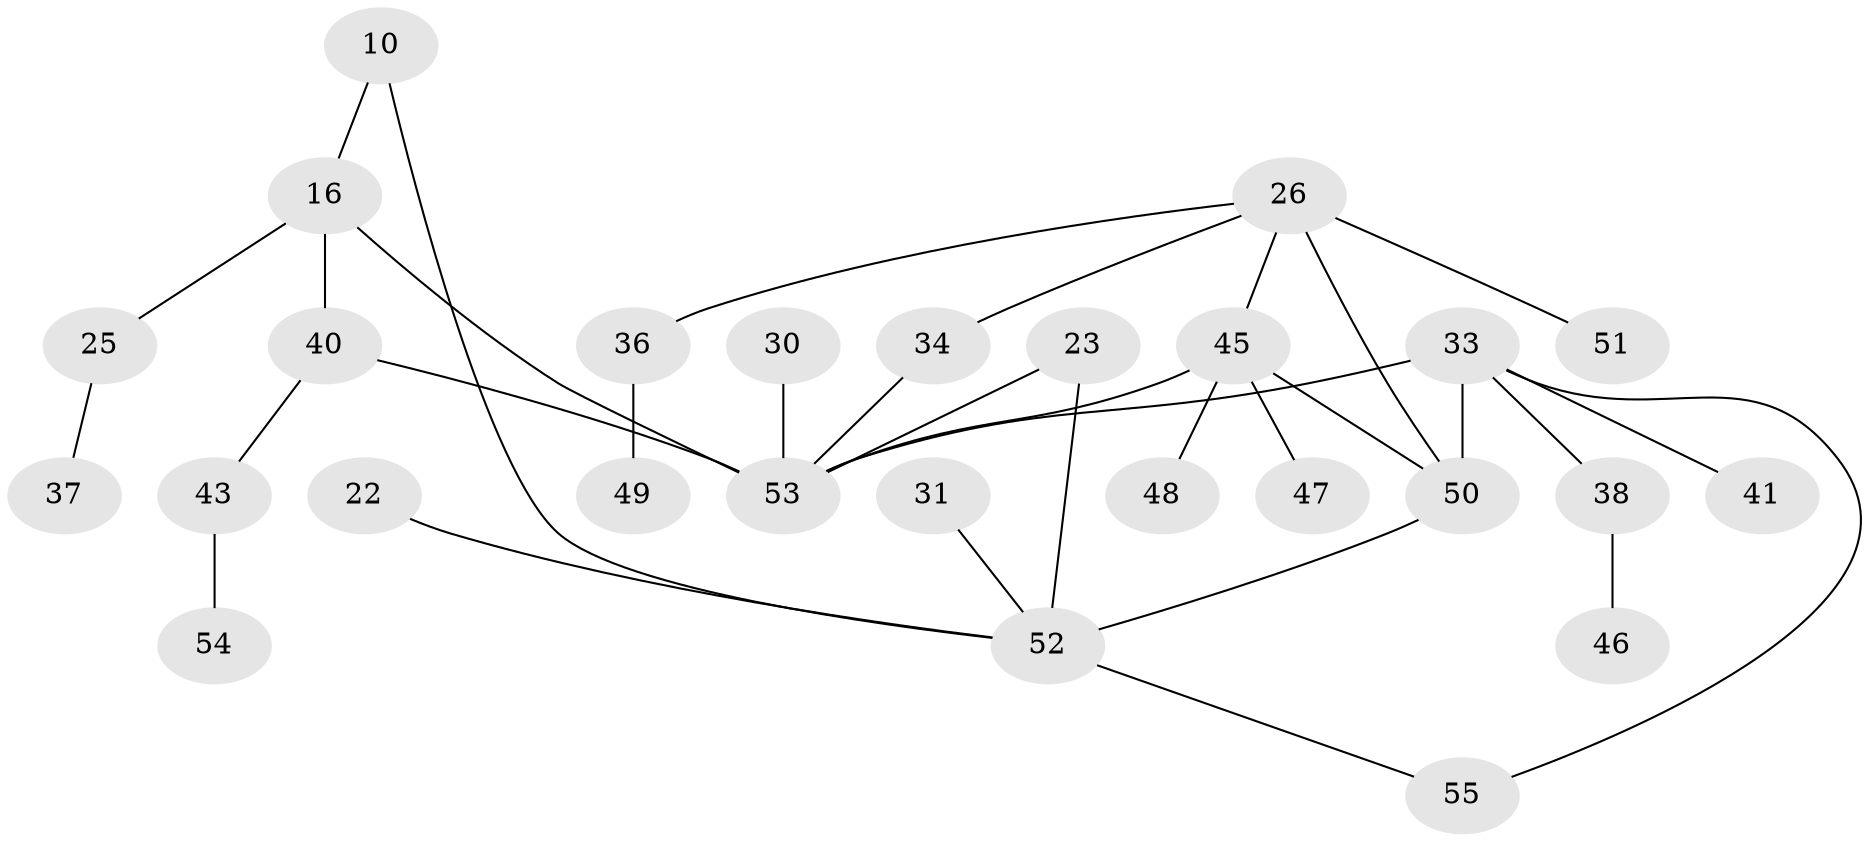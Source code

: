 // original degree distribution, {3: 0.21818181818181817, 4: 0.10909090909090909, 5: 0.05454545454545454, 6: 0.03636363636363636, 2: 0.41818181818181815, 1: 0.16363636363636364}
// Generated by graph-tools (version 1.1) at 2025/45/03/04/25 21:45:45]
// undirected, 27 vertices, 33 edges
graph export_dot {
graph [start="1"]
  node [color=gray90,style=filled];
  10;
  16;
  22;
  23 [super="+20"];
  25;
  26 [super="+9"];
  30 [super="+12"];
  31;
  33 [super="+2+32"];
  34 [super="+29"];
  36;
  37;
  38;
  40 [super="+39"];
  41;
  43;
  45 [super="+28+42+35"];
  46;
  47;
  48 [super="+44"];
  49;
  50 [super="+13+27"];
  51 [super="+24"];
  52 [super="+18+5"];
  53 [super="+15+17"];
  54;
  55;
  10 -- 16;
  10 -- 52;
  16 -- 25;
  16 -- 40 [weight=2];
  16 -- 53;
  22 -- 52;
  23 -- 53;
  23 -- 52 [weight=2];
  25 -- 37;
  26 -- 51 [weight=2];
  26 -- 36;
  26 -- 34;
  26 -- 45;
  26 -- 50;
  30 -- 53 [weight=2];
  31 -- 52;
  33 -- 38;
  33 -- 41 [weight=2];
  33 -- 53 [weight=2];
  33 -- 55;
  33 -- 50 [weight=2];
  34 -- 53;
  36 -- 49;
  38 -- 46;
  40 -- 43;
  40 -- 53;
  43 -- 54;
  45 -- 48 [weight=2];
  45 -- 53 [weight=2];
  45 -- 47;
  45 -- 50;
  50 -- 52 [weight=2];
  52 -- 55;
}
